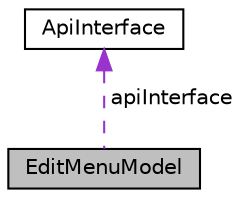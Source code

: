 digraph "EditMenuModel"
{
 // LATEX_PDF_SIZE
  edge [fontname="Helvetica",fontsize="10",labelfontname="Helvetica",labelfontsize="10"];
  node [fontname="Helvetica",fontsize="10",shape=record];
  Node1 [label="EditMenuModel",height=0.2,width=0.4,color="black", fillcolor="grey75", style="filled", fontcolor="black",tooltip="\"Brain\" for Edit Menu page."];
  Node2 -> Node1 [dir="back",color="darkorchid3",fontsize="10",style="dashed",label=" apiInterface" ,fontname="Helvetica"];
  Node2 [label="ApiInterface",height=0.2,width=0.4,color="black", fillcolor="white", style="filled",URL="$interfacecom_1_1example_1_1lmrs_1_1model_1_1ApiInterface.html",tooltip="Interface for communication between client(Android app) and server(API)"];
}
